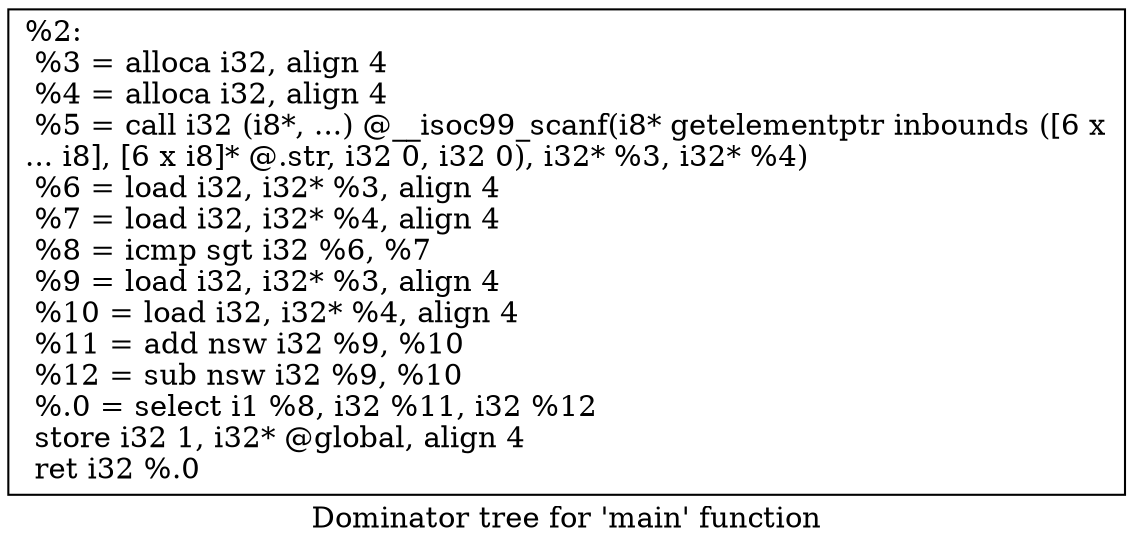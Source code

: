 digraph "Dominator tree for 'main' function" {
	label="Dominator tree for 'main' function";

	Node0x7fffe49ff950 [shape=record,label="{%2:\l  %3 = alloca i32, align 4\l  %4 = alloca i32, align 4\l  %5 = call i32 (i8*, ...) @__isoc99_scanf(i8* getelementptr inbounds ([6 x\l... i8], [6 x i8]* @.str, i32 0, i32 0), i32* %3, i32* %4)\l  %6 = load i32, i32* %3, align 4\l  %7 = load i32, i32* %4, align 4\l  %8 = icmp sgt i32 %6, %7\l  %9 = load i32, i32* %3, align 4\l  %10 = load i32, i32* %4, align 4\l  %11 = add nsw i32 %9, %10\l  %12 = sub nsw i32 %9, %10\l  %.0 = select i1 %8, i32 %11, i32 %12\l  store i32 1, i32* @global, align 4\l  ret i32 %.0\l}"];
}
